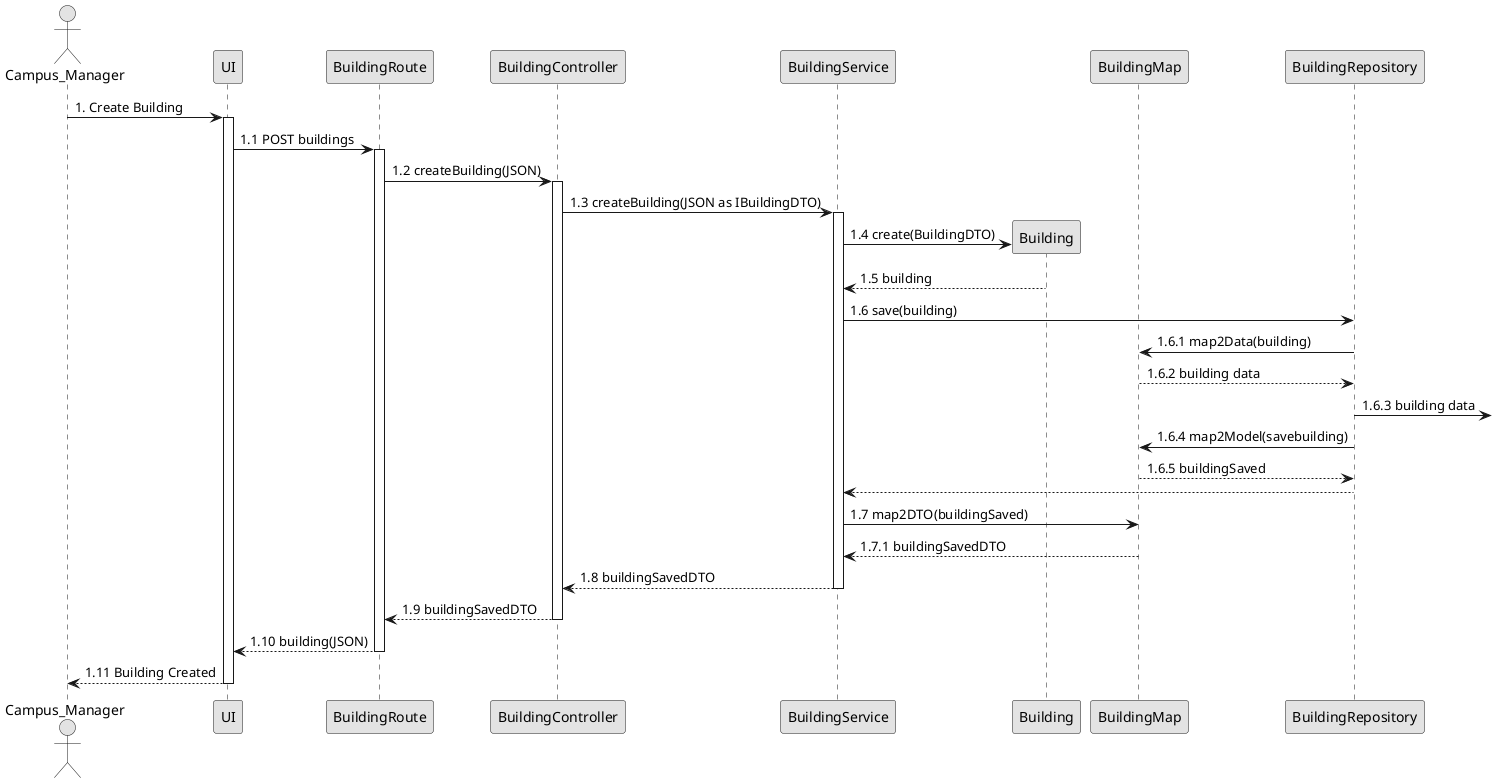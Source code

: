 @startuml
'http://plantuml.com/skinparam.html
skinparam monochrome true
skinparam packageStyle rect
skinparam shadowing false


actor Campus_Manager as user
participant UI 
participant BuildingRoute as route
participant BuildingController as controller
participant BuildingService as service
participant Building as domain
participant BuildingMap as map
participant BuildingRepository as repository


user -> UI : 1. Create Building
activate UI

UI -> route : 1.1 POST buildings
activate route

route -> controller : 1.2 createBuilding(JSON)
activate controller

controller -> service : 1.3 createBuilding(JSON as IBuildingDTO)

activate service

service -> domain** : 1.4 create(BuildingDTO)

domain --> service : 1.5 building

service -> repository : 1.6 save(building)

repository -> map : 1.6.1 map2Data(building)

map --> repository : 1.6.2 building data

repository -> : 1.6.3 building data

repository -> map: 1.6.4 map2Model(savebuilding)

map --> repository : 1.6.5 buildingSaved

repository --> service 

service -> map : 1.7 map2DTO(buildingSaved)

map --> service : 1.7.1 buildingSavedDTO

service --> controller : 1.8 buildingSavedDTO

deactivate service

controller --> route : 1.9 buildingSavedDTO

deactivate controller


route --> UI : 1.10 building(JSON)
deactivate route

UI --> user : 1.11 Building Created

deactivate UI
@enduml